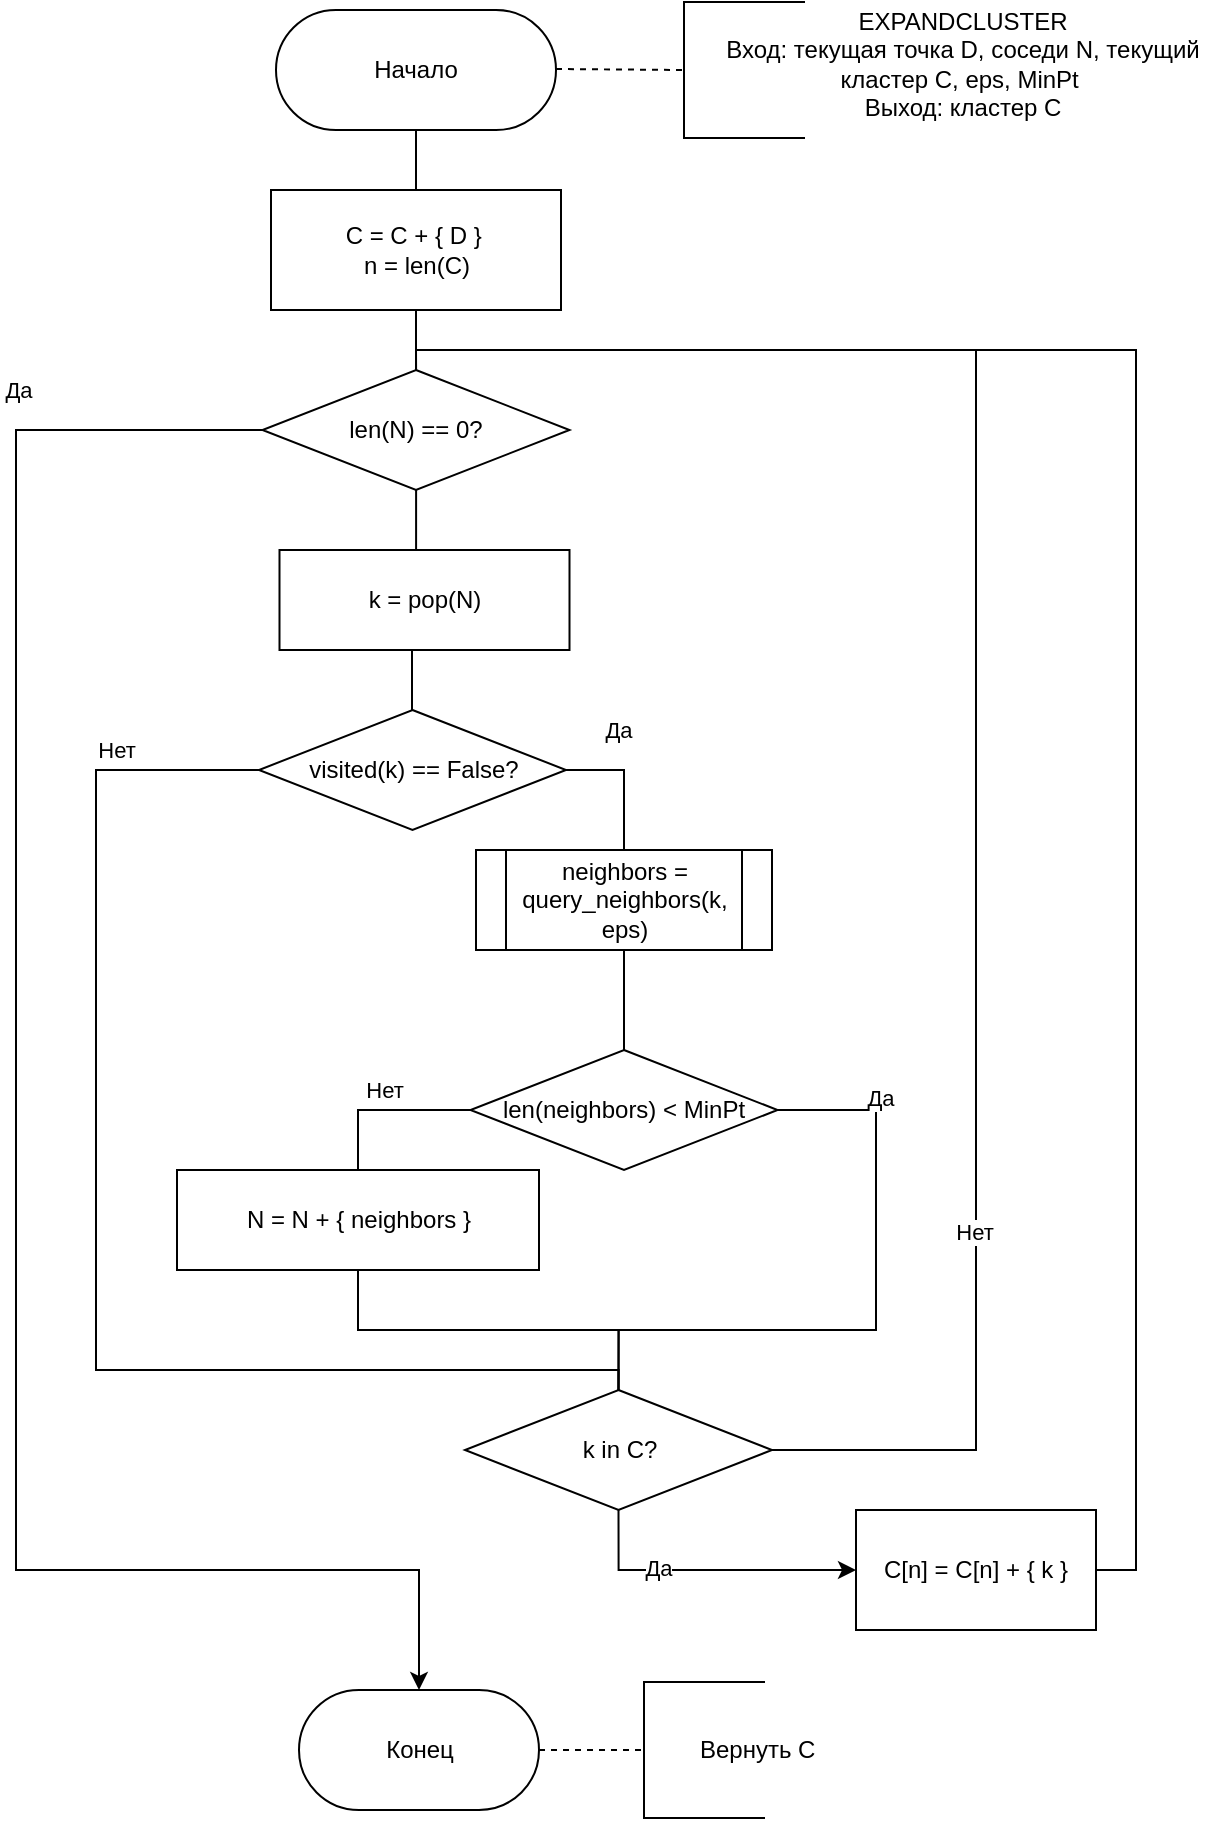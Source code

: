 <mxfile version="20.5.3" type="embed"><diagram id="PKrw68s-FcHz-RrZCr9i" name="Page-1"><mxGraphModel dx="762" dy="1328" grid="1" gridSize="10" guides="1" tooltips="1" connect="1" arrows="1" fold="1" page="1" pageScale="1" pageWidth="827" pageHeight="1169" math="0" shadow="0"><root><mxCell id="0"/><mxCell id="1" parent="0"/><mxCell id="33" value="" style="edgeStyle=orthogonalEdgeStyle;rounded=0;orthogonalLoop=1;jettySize=auto;html=1;endArrow=none;endFill=0;" edge="1" parent="1" source="Gvd8Ezxa3fLg7O33Pl0G-1" target="3"><mxGeometry relative="1" as="geometry"/></mxCell><mxCell id="Gvd8Ezxa3fLg7O33Pl0G-1" value="Начало" style="rounded=1;whiteSpace=wrap;html=1;arcSize=50;" parent="1" vertex="1"><mxGeometry x="290" y="100" width="140" height="60" as="geometry"/></mxCell><mxCell id="Gvd8Ezxa3fLg7O33Pl0G-6" value="EXPANDCLUSTER&lt;br&gt;Вход: текущая точка D, соседи N, текущий кластер C, eps, MinPt&amp;nbsp;&lt;br&gt;Выход: кластер C" style="text;html=1;strokeColor=none;fillColor=none;align=center;verticalAlign=middle;whiteSpace=wrap;rounded=0;" parent="1" vertex="1"><mxGeometry x="508" y="107" width="250.5" height="40" as="geometry"/></mxCell><mxCell id="Gvd8Ezxa3fLg7O33Pl0G-37" value="Конец" style="rounded=1;whiteSpace=wrap;html=1;arcSize=50;" parent="1" vertex="1"><mxGeometry x="301.5" y="940" width="120" height="60" as="geometry"/></mxCell><mxCell id="Gvd8Ezxa3fLg7O33Pl0G-42" value="Вернуть С" style="text;html=1;resizable=0;points=[];autosize=1;align=left;verticalAlign=top;spacingTop=-4;" parent="1" vertex="1"><mxGeometry x="500" y="960" width="80" height="20" as="geometry"/></mxCell><mxCell id="7Xwj2gsnW8v6YeENi7_U-5" value="" style="endArrow=none;dashed=1;html=1;exitX=1;exitY=0.5;exitDx=0;exitDy=0;entryX=0.5;entryY=1;entryDx=0;entryDy=0;" parent="1" source="Gvd8Ezxa3fLg7O33Pl0G-37" target="7Xwj2gsnW8v6YeENi7_U-10" edge="1"><mxGeometry width="50" height="50" relative="1" as="geometry"><mxPoint x="393.5" y="680" as="sourcePoint"/><mxPoint x="473.5" y="1050" as="targetPoint"/></mxGeometry></mxCell><mxCell id="7Xwj2gsnW8v6YeENi7_U-6" value="" style="shape=partialRectangle;whiteSpace=wrap;html=1;bottom=1;right=1;left=1;top=0;fillColor=none;routingCenterX=-0.5;rotation=90;" parent="1" vertex="1"><mxGeometry x="490" y="100" width="68" height="60" as="geometry"/></mxCell><mxCell id="7Xwj2gsnW8v6YeENi7_U-9" value="" style="endArrow=none;dashed=1;html=1;entryX=0.5;entryY=1;entryDx=0;entryDy=0;" parent="1" target="7Xwj2gsnW8v6YeENi7_U-6" edge="1"><mxGeometry width="50" height="50" relative="1" as="geometry"><mxPoint x="430" y="129.5" as="sourcePoint"/><mxPoint x="470" y="130" as="targetPoint"/></mxGeometry></mxCell><mxCell id="7Xwj2gsnW8v6YeENi7_U-10" value="" style="shape=partialRectangle;whiteSpace=wrap;html=1;bottom=1;right=1;left=1;top=0;fillColor=none;routingCenterX=-0.5;rotation=90;" parent="1" vertex="1"><mxGeometry x="470" y="940" width="68" height="60" as="geometry"/></mxCell><mxCell id="24" value="" style="edgeStyle=orthogonalEdgeStyle;rounded=0;orthogonalLoop=1;jettySize=auto;html=1;entryX=0.5;entryY=0;entryDx=0;entryDy=0;endArrow=none;endFill=0;" edge="1" parent="1" source="7Xwj2gsnW8v6YeENi7_U-22" target="bSRUe1ibWbnndraF5bIK-1"><mxGeometry relative="1" as="geometry"/></mxCell><mxCell id="7Xwj2gsnW8v6YeENi7_U-22" value="neighbors = query_neighbors(k, eps)" style="shape=process;whiteSpace=wrap;html=1;backgroundOutline=1;" parent="1" vertex="1"><mxGeometry x="390" y="520" width="148" height="50" as="geometry"/></mxCell><mxCell id="12" style="edgeStyle=orthogonalEdgeStyle;rounded=0;orthogonalLoop=1;jettySize=auto;html=1;entryX=0.5;entryY=0;entryDx=0;entryDy=0;endArrow=none;endFill=0;exitX=1;exitY=0.5;exitDx=0;exitDy=0;" parent="1" source="bSRUe1ibWbnndraF5bIK-1" target="25" edge="1"><mxGeometry relative="1" as="geometry"><Array as="points"><mxPoint x="590" y="650"/><mxPoint x="590" y="760"/><mxPoint x="461" y="760"/></Array><mxPoint x="361.5" y="790" as="targetPoint"/></mxGeometry></mxCell><mxCell id="15" value="Да" style="edgeLabel;html=1;align=center;verticalAlign=middle;resizable=0;points=[];" parent="12" vertex="1" connectable="0"><mxGeometry x="-0.083" y="-2" relative="1" as="geometry"><mxPoint x="4" y="-103" as="offset"/></mxGeometry></mxCell><mxCell id="13" style="edgeStyle=orthogonalEdgeStyle;rounded=0;orthogonalLoop=1;jettySize=auto;html=1;entryX=0.5;entryY=0;entryDx=0;entryDy=0;endArrow=none;endFill=0;exitX=0;exitY=0.5;exitDx=0;exitDy=0;" parent="1" source="bSRUe1ibWbnndraF5bIK-1" target="bSRUe1ibWbnndraF5bIK-2" edge="1"><mxGeometry relative="1" as="geometry"><Array as="points"><mxPoint x="331" y="650"/></Array></mxGeometry></mxCell><mxCell id="14" value="Нет" style="edgeLabel;html=1;align=center;verticalAlign=middle;resizable=0;points=[];" parent="13" vertex="1" connectable="0"><mxGeometry x="-0.363" relative="1" as="geometry"><mxPoint x="-16" y="-10" as="offset"/></mxGeometry></mxCell><mxCell id="bSRUe1ibWbnndraF5bIK-1" value="len(neighbors) &amp;lt; MinPt" style="rhombus;whiteSpace=wrap;html=1;" parent="1" vertex="1"><mxGeometry x="387.25" y="620" width="153.5" height="60" as="geometry"/></mxCell><mxCell id="45" style="edgeStyle=orthogonalEdgeStyle;rounded=0;orthogonalLoop=1;jettySize=auto;html=1;entryX=0.5;entryY=0;entryDx=0;entryDy=0;endArrow=none;endFill=0;" edge="1" parent="1" source="bSRUe1ibWbnndraF5bIK-2" target="25"><mxGeometry relative="1" as="geometry"/></mxCell><mxCell id="bSRUe1ibWbnndraF5bIK-2" value="N = N + { neighbors }" style="rounded=0;whiteSpace=wrap;html=1;" parent="1" vertex="1"><mxGeometry x="240.5" y="680" width="181" height="50" as="geometry"/></mxCell><mxCell id="34" value="" style="edgeStyle=orthogonalEdgeStyle;rounded=0;orthogonalLoop=1;jettySize=auto;html=1;endArrow=none;endFill=0;" edge="1" parent="1" source="3" target="4"><mxGeometry relative="1" as="geometry"/></mxCell><mxCell id="3" value="C = C + { D }&amp;nbsp;&lt;br&gt;n = len(C)" style="rounded=0;whiteSpace=wrap;html=1;" parent="1" vertex="1"><mxGeometry x="287.5" y="190" width="145" height="60" as="geometry"/></mxCell><mxCell id="29" style="edgeStyle=orthogonalEdgeStyle;rounded=0;orthogonalLoop=1;jettySize=auto;html=1;entryX=0.5;entryY=0;entryDx=0;entryDy=0;" edge="1" parent="1" source="4" target="Gvd8Ezxa3fLg7O33Pl0G-37"><mxGeometry relative="1" as="geometry"><mxPoint x="90" y="840" as="targetPoint"/><Array as="points"><mxPoint x="160" y="310"/><mxPoint x="160" y="880"/><mxPoint x="362" y="880"/></Array></mxGeometry></mxCell><mxCell id="30" value="Да" style="edgeLabel;html=1;align=center;verticalAlign=middle;resizable=0;points=[];" vertex="1" connectable="0" parent="29"><mxGeometry x="-0.872" y="-1" relative="1" as="geometry"><mxPoint x="-62" y="-19" as="offset"/></mxGeometry></mxCell><mxCell id="37" style="edgeStyle=orthogonalEdgeStyle;rounded=0;orthogonalLoop=1;jettySize=auto;html=1;entryX=0.471;entryY=0;entryDx=0;entryDy=0;entryPerimeter=0;endArrow=none;endFill=0;" edge="1" parent="1" source="4" target="7"><mxGeometry relative="1" as="geometry"/></mxCell><mxCell id="4" value="len(N) == 0?" style="rhombus;whiteSpace=wrap;html=1;" parent="1" vertex="1"><mxGeometry x="283.25" y="280" width="153.5" height="60" as="geometry"/></mxCell><mxCell id="7" value="k = pop(N)" style="rounded=0;whiteSpace=wrap;html=1;" parent="1" vertex="1"><mxGeometry x="291.75" y="370" width="145" height="50" as="geometry"/></mxCell><mxCell id="39" style="edgeStyle=orthogonalEdgeStyle;rounded=0;orthogonalLoop=1;jettySize=auto;html=1;entryX=0.5;entryY=0;entryDx=0;entryDy=0;endArrow=none;endFill=0;" edge="1" parent="1" source="22" target="7Xwj2gsnW8v6YeENi7_U-22"><mxGeometry relative="1" as="geometry"><Array as="points"><mxPoint x="464" y="480"/></Array></mxGeometry></mxCell><mxCell id="44" value="Да" style="edgeLabel;html=1;align=center;verticalAlign=middle;resizable=0;points=[];" vertex="1" connectable="0" parent="39"><mxGeometry x="-0.015" y="-2" relative="1" as="geometry"><mxPoint x="-1" y="-25" as="offset"/></mxGeometry></mxCell><mxCell id="40" style="edgeStyle=orthogonalEdgeStyle;rounded=0;orthogonalLoop=1;jettySize=auto;html=1;entryX=0.5;entryY=0;entryDx=0;entryDy=0;endArrow=none;endFill=0;" edge="1" parent="1" source="22" target="25"><mxGeometry relative="1" as="geometry"><Array as="points"><mxPoint x="200" y="480"/><mxPoint x="200" y="780"/><mxPoint x="461" y="780"/></Array></mxGeometry></mxCell><mxCell id="43" value="Нет" style="edgeLabel;html=1;align=center;verticalAlign=middle;resizable=0;points=[];" vertex="1" connectable="0" parent="40"><mxGeometry x="-0.859" relative="1" as="geometry"><mxPoint x="-26" y="-10" as="offset"/></mxGeometry></mxCell><mxCell id="22" value="visited(k) == False?" style="rhombus;whiteSpace=wrap;html=1;" vertex="1" parent="1"><mxGeometry x="281.5" y="450" width="153.5" height="60" as="geometry"/></mxCell><mxCell id="23" value="" style="edgeStyle=orthogonalEdgeStyle;rounded=0;orthogonalLoop=1;jettySize=auto;html=1;endArrow=none;endFill=0;" edge="1" parent="1" source="7" target="22"><mxGeometry relative="1" as="geometry"><mxPoint x="358.286" y="420" as="sourcePoint"/><mxPoint x="361.029" y="520" as="targetPoint"/><Array as="points"><mxPoint x="358" y="440"/><mxPoint x="358" y="440"/></Array></mxGeometry></mxCell><mxCell id="27" value="" style="edgeStyle=orthogonalEdgeStyle;rounded=0;orthogonalLoop=1;jettySize=auto;html=1;exitX=0.5;exitY=1;exitDx=0;exitDy=0;" edge="1" parent="1" source="25" target="26"><mxGeometry relative="1" as="geometry"/></mxCell><mxCell id="42" value="Да" style="edgeLabel;html=1;align=center;verticalAlign=middle;resizable=0;points=[];" vertex="1" connectable="0" parent="27"><mxGeometry x="-0.344" y="1" relative="1" as="geometry"><mxPoint as="offset"/></mxGeometry></mxCell><mxCell id="32" style="edgeStyle=orthogonalEdgeStyle;rounded=0;orthogonalLoop=1;jettySize=auto;html=1;entryX=0.5;entryY=0;entryDx=0;entryDy=0;endArrow=none;endFill=0;" edge="1" parent="1" source="25" target="4"><mxGeometry relative="1" as="geometry"><Array as="points"><mxPoint x="640" y="820"/><mxPoint x="640" y="270"/><mxPoint x="360" y="270"/></Array></mxGeometry></mxCell><mxCell id="41" value="Нет" style="edgeLabel;html=1;align=center;verticalAlign=middle;resizable=0;points=[];" vertex="1" connectable="0" parent="32"><mxGeometry x="-0.552" y="1" relative="1" as="geometry"><mxPoint as="offset"/></mxGeometry></mxCell><mxCell id="25" value="k in C?" style="rhombus;whiteSpace=wrap;html=1;" vertex="1" parent="1"><mxGeometry x="384.5" y="790" width="153.5" height="60" as="geometry"/></mxCell><mxCell id="46" style="edgeStyle=orthogonalEdgeStyle;rounded=0;orthogonalLoop=1;jettySize=auto;html=1;entryX=0.5;entryY=0;entryDx=0;entryDy=0;endArrow=none;endFill=0;" edge="1" parent="1" source="26" target="4"><mxGeometry relative="1" as="geometry"><Array as="points"><mxPoint x="720" y="880"/><mxPoint x="720" y="270"/><mxPoint x="360" y="270"/></Array></mxGeometry></mxCell><mxCell id="26" value="C[n] = C[n] + { k }" style="whiteSpace=wrap;html=1;" vertex="1" parent="1"><mxGeometry x="580" y="850" width="120" height="60" as="geometry"/></mxCell></root></mxGraphModel></diagram></mxfile>
